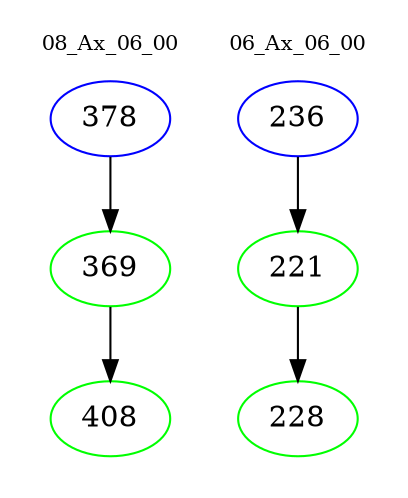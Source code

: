 digraph{
subgraph cluster_0 {
color = white
label = "08_Ax_06_00";
fontsize=10;
T0_378 [label="378", color="blue"]
T0_378 -> T0_369 [color="black"]
T0_369 [label="369", color="green"]
T0_369 -> T0_408 [color="black"]
T0_408 [label="408", color="green"]
}
subgraph cluster_1 {
color = white
label = "06_Ax_06_00";
fontsize=10;
T1_236 [label="236", color="blue"]
T1_236 -> T1_221 [color="black"]
T1_221 [label="221", color="green"]
T1_221 -> T1_228 [color="black"]
T1_228 [label="228", color="green"]
}
}
